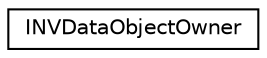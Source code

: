 digraph "Graphical Class Hierarchy"
{
  edge [fontname="Helvetica",fontsize="10",labelfontname="Helvetica",labelfontsize="10"];
  node [fontname="Helvetica",fontsize="10",shape=record];
  rankdir="LR";
  Node1 [label="INVDataObjectOwner",height=0.2,width=0.4,color="black", fillcolor="white", style="filled",URL="$class_i_n_v_data_object_owner.html"];
}
